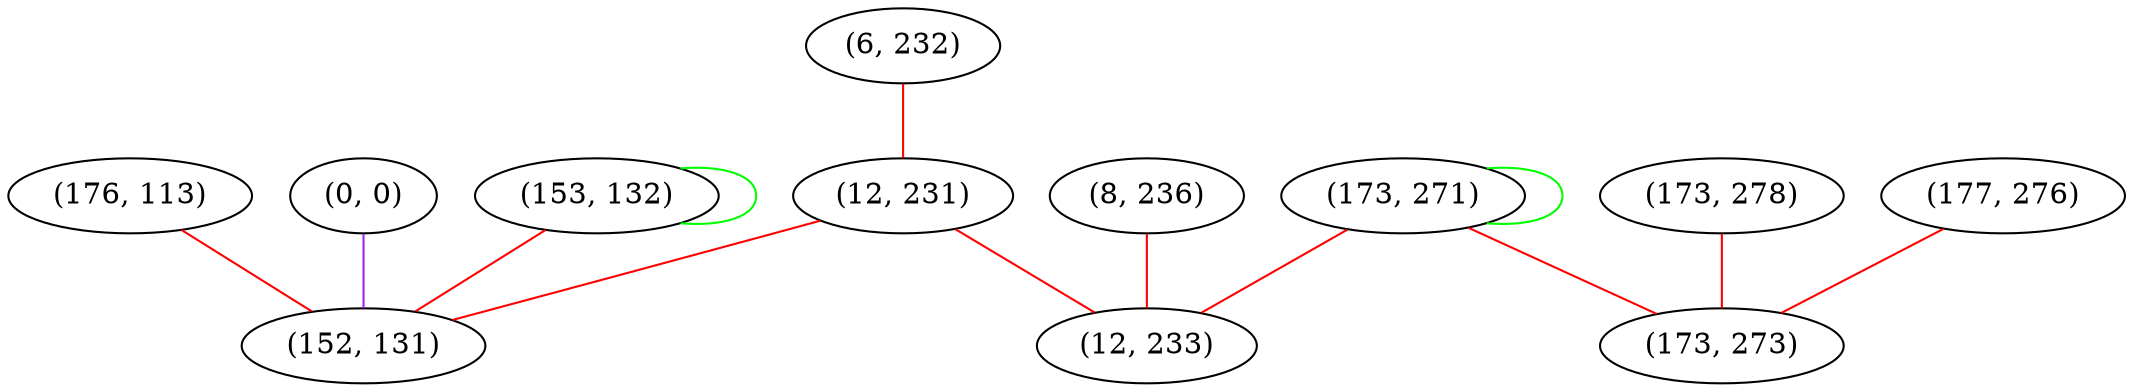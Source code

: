 graph "" {
"(176, 113)";
"(173, 278)";
"(0, 0)";
"(6, 232)";
"(153, 132)";
"(8, 236)";
"(12, 231)";
"(173, 271)";
"(177, 276)";
"(173, 273)";
"(152, 131)";
"(12, 233)";
"(176, 113)" -- "(152, 131)"  [color=red, key=0, weight=1];
"(173, 278)" -- "(173, 273)"  [color=red, key=0, weight=1];
"(0, 0)" -- "(152, 131)"  [color=purple, key=0, weight=4];
"(6, 232)" -- "(12, 231)"  [color=red, key=0, weight=1];
"(153, 132)" -- "(152, 131)"  [color=red, key=0, weight=1];
"(153, 132)" -- "(153, 132)"  [color=green, key=0, weight=2];
"(8, 236)" -- "(12, 233)"  [color=red, key=0, weight=1];
"(12, 231)" -- "(152, 131)"  [color=red, key=0, weight=1];
"(12, 231)" -- "(12, 233)"  [color=red, key=0, weight=1];
"(173, 271)" -- "(173, 273)"  [color=red, key=0, weight=1];
"(173, 271)" -- "(173, 271)"  [color=green, key=0, weight=2];
"(173, 271)" -- "(12, 233)"  [color=red, key=0, weight=1];
"(177, 276)" -- "(173, 273)"  [color=red, key=0, weight=1];
}
